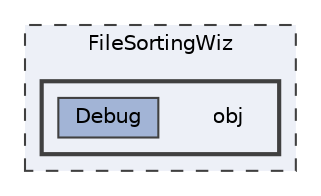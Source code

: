 digraph "D:/Projekte/Projekte_2025/GitHub/FileSortingWizard/FileSortingWiz/obj"
{
 // LATEX_PDF_SIZE
  bgcolor="transparent";
  edge [fontname=Helvetica,fontsize=10,labelfontname=Helvetica,labelfontsize=10];
  node [fontname=Helvetica,fontsize=10,shape=box,height=0.2,width=0.4];
  compound=true
  subgraph clusterdir_2354744dae9da4f7456237945fb036cf {
    graph [ bgcolor="#edf0f7", pencolor="grey25", label="FileSortingWiz", fontname=Helvetica,fontsize=10 style="filled,dashed", URL="dir_2354744dae9da4f7456237945fb036cf.html",tooltip=""]
  subgraph clusterdir_77f1a7e51e3550b80b3320969293755e {
    graph [ bgcolor="#edf0f7", pencolor="grey25", label="", fontname=Helvetica,fontsize=10 style="filled,bold", URL="dir_77f1a7e51e3550b80b3320969293755e.html",tooltip=""]
    dir_77f1a7e51e3550b80b3320969293755e [shape=plaintext, label="obj"];
  dir_8765280e3ea3171448f806682f31bd89 [label="Debug", fillcolor="#a2b4d6", color="grey25", style="filled", URL="dir_8765280e3ea3171448f806682f31bd89.html",tooltip=""];
  }
  }
}
